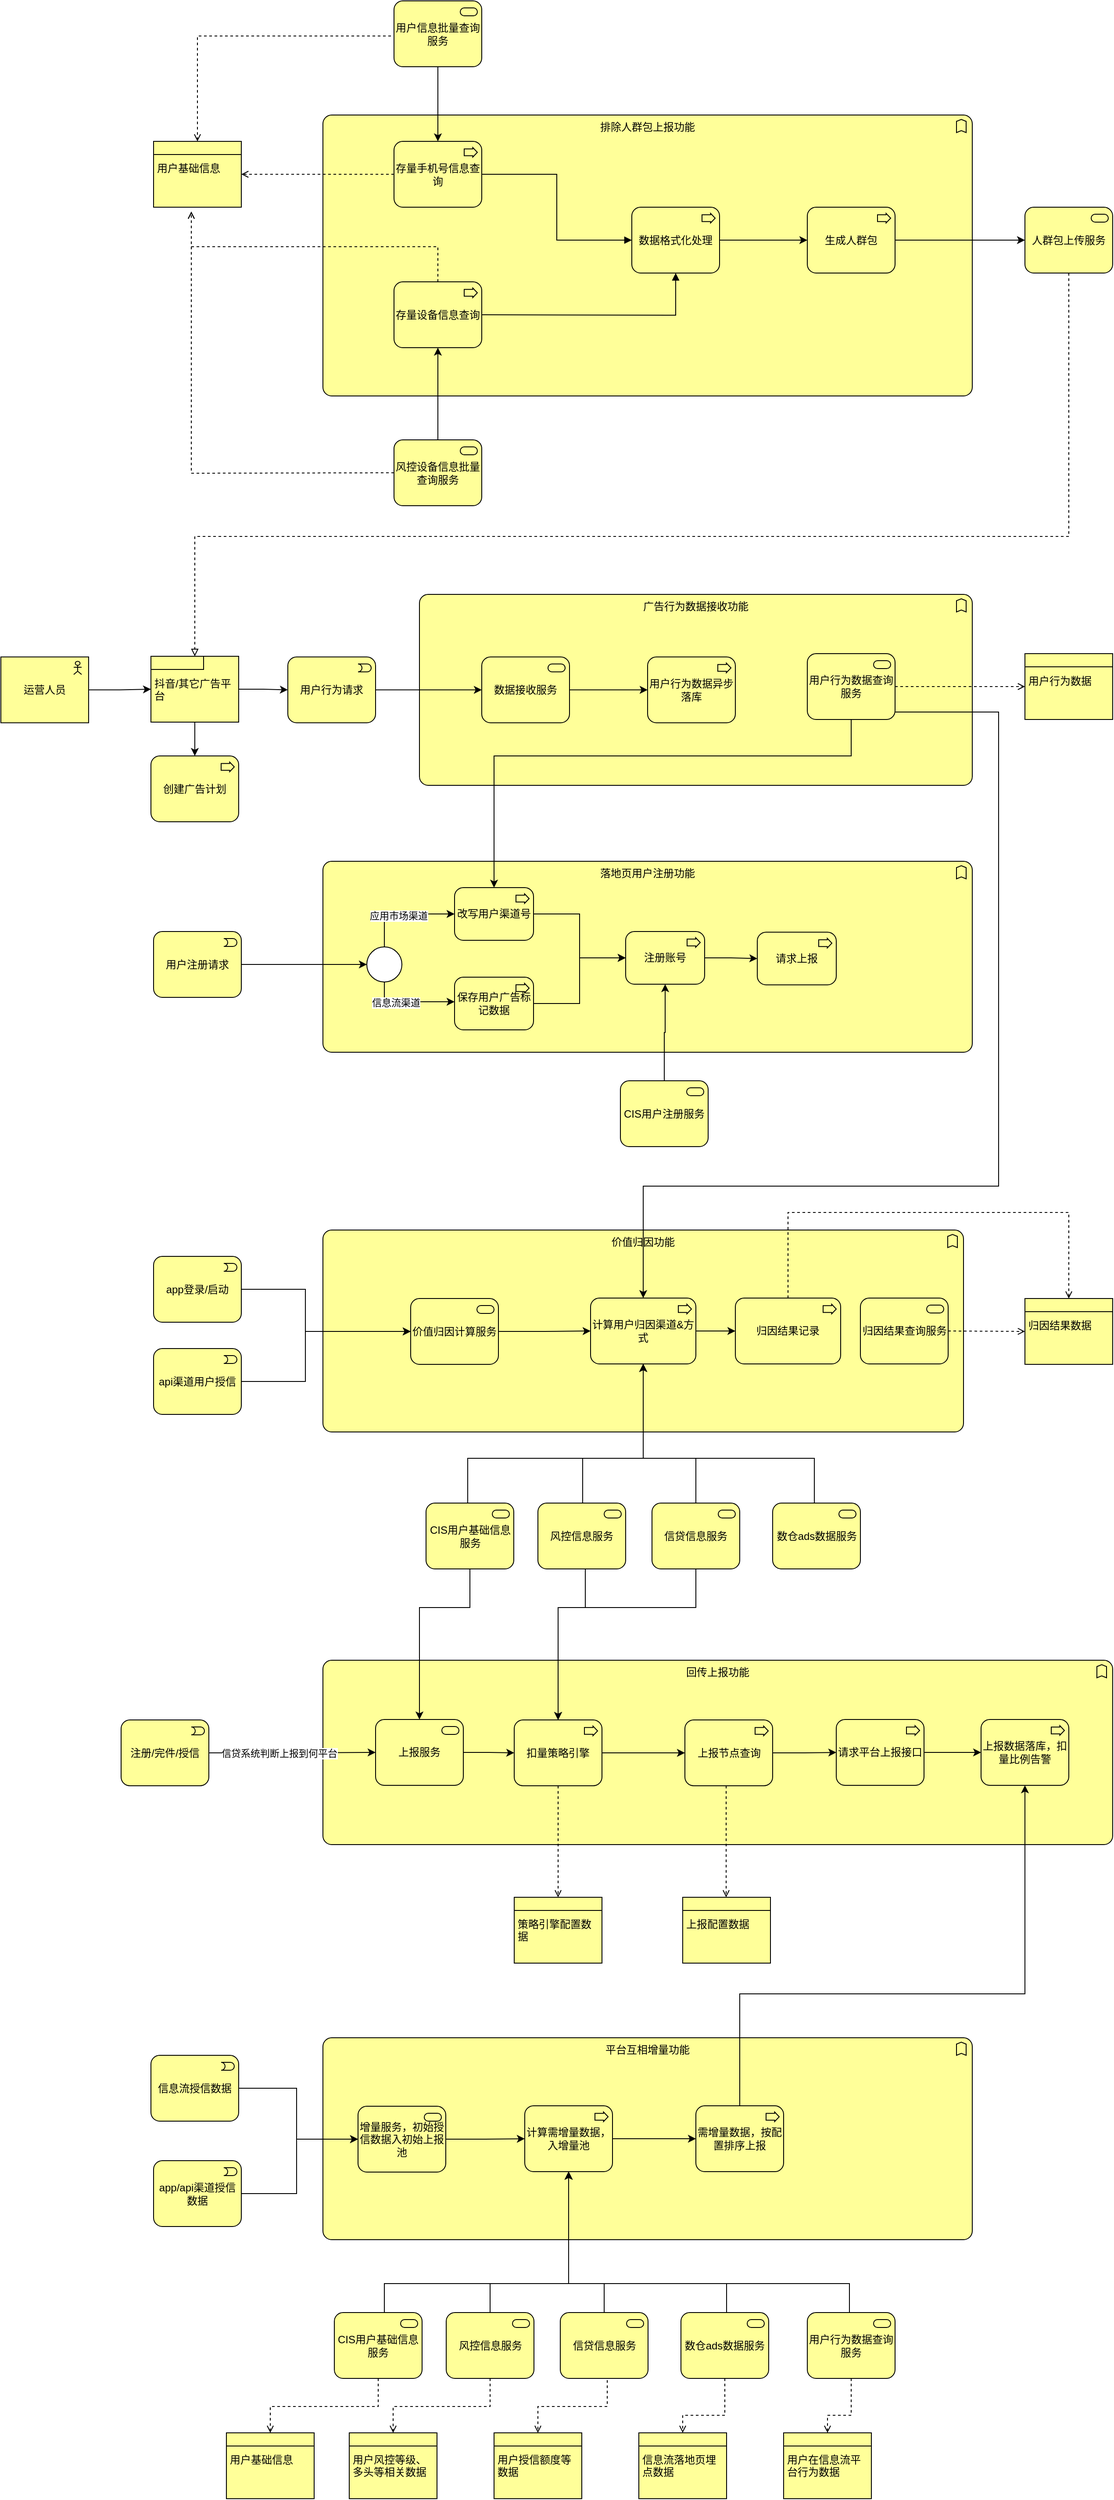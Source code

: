 <mxfile version="21.6.9" type="github">
  <diagram id="6I0OCvxSQrVGMHxT2VVA" name="Page-1">
    <mxGraphModel dx="2604" dy="1063" grid="1" gridSize="10" guides="1" tooltips="1" connect="1" arrows="1" fold="1" page="1" pageScale="1" pageWidth="850" pageHeight="1100" math="0" shadow="0">
      <root>
        <mxCell id="0" />
        <mxCell id="1" parent="0" />
        <mxCell id="jxjvqKXvlDniJQd5FRnU-24" value="回传上报功能" style="html=1;outlineConnect=0;whiteSpace=wrap;fillColor=#ffff99;shape=mxgraph.archimate.business;busType=function;verticalAlign=top;" vertex="1" parent="1">
          <mxGeometry x="130" y="1970" width="900" height="210" as="geometry" />
        </mxCell>
        <mxCell id="jxjvqKXvlDniJQd5FRnU-1" value="价值归因功能" style="html=1;outlineConnect=0;whiteSpace=wrap;fillColor=#ffff99;shape=mxgraph.archimate.business;busType=function;verticalAlign=top;" vertex="1" parent="1">
          <mxGeometry x="130" y="1480" width="730" height="230" as="geometry" />
        </mxCell>
        <mxCell id="BALfqEKntHM_j133m_wY-3" value="&lt;div style=&quot;&quot;&gt;&lt;span style=&quot;background-color: initial;&quot;&gt;排除人群包上报功能&lt;/span&gt;&lt;/div&gt;" style="html=1;outlineConnect=0;whiteSpace=wrap;fillColor=#ffff99;shape=mxgraph.archimate.business;busType=function;align=center;verticalAlign=top;" parent="1" vertex="1">
          <mxGeometry x="130" y="210" width="740" height="320" as="geometry" />
        </mxCell>
        <mxCell id="BALfqEKntHM_j133m_wY-4" value="存量手机号信息查询" style="html=1;outlineConnect=0;whiteSpace=wrap;fillColor=#ffff99;shape=mxgraph.archimate.business;busType=process" parent="1" vertex="1">
          <mxGeometry x="211" y="240" width="100" height="75" as="geometry" />
        </mxCell>
        <mxCell id="BALfqEKntHM_j133m_wY-11" style="edgeStyle=orthogonalEdgeStyle;rounded=0;orthogonalLoop=1;jettySize=auto;html=1;" parent="1" source="BALfqEKntHM_j133m_wY-5" target="BALfqEKntHM_j133m_wY-4" edge="1">
          <mxGeometry relative="1" as="geometry" />
        </mxCell>
        <mxCell id="BALfqEKntHM_j133m_wY-5" value="用户信息批量查询服务" style="html=1;outlineConnect=0;whiteSpace=wrap;fillColor=#ffff99;shape=mxgraph.archimate.business;busType=service" parent="1" vertex="1">
          <mxGeometry x="211" y="80" width="100" height="75" as="geometry" />
        </mxCell>
        <mxCell id="BALfqEKntHM_j133m_wY-6" value="&lt;table cellpadding=&quot;0&quot; cellspacing=&quot;0&quot; style=&quot;font-size:1em;width:100%;height:100%;&quot;&gt;&lt;tbody&gt;&lt;tr style=&quot;height:20px;&quot;&gt;&lt;td align=&quot;center&quot;&gt;&lt;/td&gt;&lt;/tr&gt;&lt;tr&gt;&lt;td align=&quot;left&quot; valign=&quot;top&quot; style=&quot;padding:4px;&quot;&gt;用户基础信息&lt;/td&gt;&lt;/tr&gt;&lt;/tbody&gt;&lt;/table&gt;" style="html=1;outlineConnect=0;whiteSpace=wrap;fillColor=#ffff99;shape=mxgraph.archimate.businessObject;overflow=fill" parent="1" vertex="1">
          <mxGeometry x="-63" y="240" width="100" height="75" as="geometry" />
        </mxCell>
        <mxCell id="BALfqEKntHM_j133m_wY-16" value="" style="edgeStyle=elbowEdgeStyle;html=1;endArrow=open;elbow=vertical;endFill=1;dashed=1;rounded=0;exitX=0;exitY=0.5;exitDx=0;exitDy=0;exitPerimeter=0;" parent="1" source="BALfqEKntHM_j133m_wY-5" target="BALfqEKntHM_j133m_wY-6" edge="1">
          <mxGeometry width="100" height="75" relative="1" as="geometry">
            <mxPoint x="260" y="160" as="sourcePoint" />
            <mxPoint x="680" y="470" as="targetPoint" />
            <Array as="points">
              <mxPoint x="120" y="120" />
            </Array>
          </mxGeometry>
        </mxCell>
        <mxCell id="BALfqEKntHM_j133m_wY-17" value="" style="edgeStyle=elbowEdgeStyle;html=1;endArrow=open;elbow=vertical;endFill=1;dashed=1;rounded=0;exitX=0;exitY=0.5;exitDx=0;exitDy=0;exitPerimeter=0;entryX=1;entryY=0.5;entryDx=0;entryDy=0;entryPerimeter=0;" parent="1" source="BALfqEKntHM_j133m_wY-4" target="BALfqEKntHM_j133m_wY-6" edge="1">
          <mxGeometry width="100" height="75" relative="1" as="geometry">
            <mxPoint x="50" y="430" as="sourcePoint" />
            <mxPoint x="-150" y="552" as="targetPoint" />
          </mxGeometry>
        </mxCell>
        <mxCell id="BALfqEKntHM_j133m_wY-18" value="存量设备信息查询" style="html=1;outlineConnect=0;whiteSpace=wrap;fillColor=#ffff99;shape=mxgraph.archimate.business;busType=process" parent="1" vertex="1">
          <mxGeometry x="211" y="400" width="100" height="75" as="geometry" />
        </mxCell>
        <mxCell id="BALfqEKntHM_j133m_wY-21" value="" style="edgeStyle=elbowEdgeStyle;html=1;endArrow=open;elbow=vertical;endFill=1;dashed=1;rounded=0;exitX=0.5;exitY=0;exitDx=0;exitDy=0;exitPerimeter=0;" parent="1" source="BALfqEKntHM_j133m_wY-18" edge="1">
          <mxGeometry width="100" height="75" relative="1" as="geometry">
            <mxPoint x="150" y="410" as="sourcePoint" />
            <mxPoint x="-20" y="320" as="targetPoint" />
          </mxGeometry>
        </mxCell>
        <mxCell id="BALfqEKntHM_j133m_wY-23" style="edgeStyle=orthogonalEdgeStyle;rounded=0;orthogonalLoop=1;jettySize=auto;html=1;entryX=0.5;entryY=1;entryDx=0;entryDy=0;entryPerimeter=0;" parent="1" source="BALfqEKntHM_j133m_wY-22" target="BALfqEKntHM_j133m_wY-18" edge="1">
          <mxGeometry relative="1" as="geometry" />
        </mxCell>
        <mxCell id="BALfqEKntHM_j133m_wY-22" value="风控设备信息批量查询服务" style="html=1;outlineConnect=0;whiteSpace=wrap;fillColor=#ffff99;shape=mxgraph.archimate.business;busType=service" parent="1" vertex="1">
          <mxGeometry x="211" y="580" width="100" height="75" as="geometry" />
        </mxCell>
        <mxCell id="BALfqEKntHM_j133m_wY-30" style="edgeStyle=orthogonalEdgeStyle;rounded=0;orthogonalLoop=1;jettySize=auto;html=1;entryX=0;entryY=0.5;entryDx=0;entryDy=0;entryPerimeter=0;" parent="1" source="BALfqEKntHM_j133m_wY-24" target="BALfqEKntHM_j133m_wY-29" edge="1">
          <mxGeometry relative="1" as="geometry" />
        </mxCell>
        <mxCell id="BALfqEKntHM_j133m_wY-24" value="数据格式化处理" style="html=1;outlineConnect=0;whiteSpace=wrap;fillColor=#ffff99;shape=mxgraph.archimate.business;busType=process" parent="1" vertex="1">
          <mxGeometry x="482" y="315" width="100" height="75" as="geometry" />
        </mxCell>
        <mxCell id="BALfqEKntHM_j133m_wY-26" value="" style="endArrow=block;html=1;endFill=1;startArrow=none;startFill=0;edgeStyle=elbowEdgeStyle;elbow=vertical;dashed=0;rounded=0;entryX=0;entryY=0.5;entryDx=0;entryDy=0;entryPerimeter=0;" parent="1" source="BALfqEKntHM_j133m_wY-4" target="BALfqEKntHM_j133m_wY-24" edge="1">
          <mxGeometry width="100" height="75" relative="1" as="geometry">
            <mxPoint x="20" y="605" as="sourcePoint" />
            <mxPoint x="120" y="530" as="targetPoint" />
          </mxGeometry>
        </mxCell>
        <mxCell id="BALfqEKntHM_j133m_wY-28" value="" style="edgeStyle=elbowEdgeStyle;html=1;endArrow=block;dashed=0;elbow=vertical;endFill=1;rounded=0;exitX=1;exitY=0.5;exitDx=0;exitDy=0;exitPerimeter=0;" parent="1" source="BALfqEKntHM_j133m_wY-18" target="BALfqEKntHM_j133m_wY-24" edge="1">
          <mxGeometry width="160" relative="1" as="geometry">
            <mxPoint x="370" y="630" as="sourcePoint" />
            <mxPoint x="530" y="630" as="targetPoint" />
            <Array as="points">
              <mxPoint x="380" y="438" />
            </Array>
          </mxGeometry>
        </mxCell>
        <mxCell id="BALfqEKntHM_j133m_wY-34" style="edgeStyle=orthogonalEdgeStyle;rounded=0;orthogonalLoop=1;jettySize=auto;html=1;entryX=0;entryY=0.5;entryDx=0;entryDy=0;entryPerimeter=0;" parent="1" source="BALfqEKntHM_j133m_wY-29" target="BALfqEKntHM_j133m_wY-32" edge="1">
          <mxGeometry relative="1" as="geometry" />
        </mxCell>
        <mxCell id="BALfqEKntHM_j133m_wY-29" value="生成人群包" style="html=1;outlineConnect=0;whiteSpace=wrap;fillColor=#ffff99;shape=mxgraph.archimate.business;busType=process" parent="1" vertex="1">
          <mxGeometry x="682" y="315" width="100" height="75" as="geometry" />
        </mxCell>
        <mxCell id="BALfqEKntHM_j133m_wY-31" value="" style="edgeStyle=elbowEdgeStyle;html=1;endArrow=open;elbow=vertical;endFill=1;dashed=1;rounded=0;exitX=0;exitY=0.5;exitDx=0;exitDy=0;exitPerimeter=0;" parent="1" source="BALfqEKntHM_j133m_wY-22" edge="1">
          <mxGeometry width="100" height="75" relative="1" as="geometry">
            <mxPoint x="110" y="570" as="sourcePoint" />
            <mxPoint x="-20" y="320" as="targetPoint" />
            <Array as="points">
              <mxPoint x="70" y="618" />
            </Array>
          </mxGeometry>
        </mxCell>
        <mxCell id="BALfqEKntHM_j133m_wY-32" value="人群包上传服务" style="html=1;outlineConnect=0;whiteSpace=wrap;fillColor=#ffff99;shape=mxgraph.archimate.business;busType=service" parent="1" vertex="1">
          <mxGeometry x="930" y="315" width="100" height="75" as="geometry" />
        </mxCell>
        <mxCell id="BALfqEKntHM_j133m_wY-50" style="edgeStyle=orthogonalEdgeStyle;rounded=0;orthogonalLoop=1;jettySize=auto;html=1;" parent="1" source="BALfqEKntHM_j133m_wY-35" target="BALfqEKntHM_j133m_wY-47" edge="1">
          <mxGeometry relative="1" as="geometry">
            <mxPoint x="-90" y="870" as="targetPoint" />
          </mxGeometry>
        </mxCell>
        <mxCell id="BALfqEKntHM_j133m_wY-35" value="运营人员" style="html=1;outlineConnect=0;whiteSpace=wrap;fillColor=#ffff99;shape=mxgraph.archimate.application;appType=actor" parent="1" vertex="1">
          <mxGeometry x="-237" y="827.25" width="100" height="75" as="geometry" />
        </mxCell>
        <mxCell id="BALfqEKntHM_j133m_wY-36" value="创建广告计划" style="html=1;outlineConnect=0;whiteSpace=wrap;fillColor=#ffff99;shape=mxgraph.archimate.business;busType=process" parent="1" vertex="1">
          <mxGeometry x="-66" y="940" width="100" height="75" as="geometry" />
        </mxCell>
        <mxCell id="BALfqEKntHM_j133m_wY-38" value="广告行为数据接收功能" style="html=1;outlineConnect=0;whiteSpace=wrap;fillColor=#ffff99;shape=mxgraph.archimate.business;busType=function;verticalAlign=top;" parent="1" vertex="1">
          <mxGeometry x="240" y="756" width="630" height="217.5" as="geometry" />
        </mxCell>
        <mxCell id="BALfqEKntHM_j133m_wY-41" style="edgeStyle=orthogonalEdgeStyle;rounded=0;orthogonalLoop=1;jettySize=auto;html=1;entryX=0;entryY=0.5;entryDx=0;entryDy=0;entryPerimeter=0;" parent="1" source="BALfqEKntHM_j133m_wY-39" target="BALfqEKntHM_j133m_wY-40" edge="1">
          <mxGeometry relative="1" as="geometry" />
        </mxCell>
        <mxCell id="BALfqEKntHM_j133m_wY-39" value="用户行为请求" style="html=1;outlineConnect=0;whiteSpace=wrap;fillColor=#ffff99;shape=mxgraph.archimate.business;busType=event" parent="1" vertex="1">
          <mxGeometry x="90" y="827.25" width="100" height="75" as="geometry" />
        </mxCell>
        <mxCell id="BALfqEKntHM_j133m_wY-43" style="edgeStyle=orthogonalEdgeStyle;rounded=0;orthogonalLoop=1;jettySize=auto;html=1;entryX=0;entryY=0.5;entryDx=0;entryDy=0;entryPerimeter=0;" parent="1" source="BALfqEKntHM_j133m_wY-40" target="BALfqEKntHM_j133m_wY-42" edge="1">
          <mxGeometry relative="1" as="geometry" />
        </mxCell>
        <mxCell id="BALfqEKntHM_j133m_wY-40" value="数据接收服务" style="html=1;outlineConnect=0;whiteSpace=wrap;fillColor=#ffff99;shape=mxgraph.archimate.business;busType=service" parent="1" vertex="1">
          <mxGeometry x="311" y="827.25" width="100" height="75" as="geometry" />
        </mxCell>
        <mxCell id="BALfqEKntHM_j133m_wY-42" value="用户行为数据异步落库" style="html=1;outlineConnect=0;whiteSpace=wrap;fillColor=#ffff99;shape=mxgraph.archimate.business;busType=process" parent="1" vertex="1">
          <mxGeometry x="500" y="827.25" width="100" height="75" as="geometry" />
        </mxCell>
        <mxCell id="BALfqEKntHM_j133m_wY-44" value="用户行为数据查询服务" style="html=1;outlineConnect=0;whiteSpace=wrap;fillColor=#ffff99;shape=mxgraph.archimate.business;busType=service" parent="1" vertex="1">
          <mxGeometry x="682" y="823.5" width="100" height="75" as="geometry" />
        </mxCell>
        <mxCell id="BALfqEKntHM_j133m_wY-46" value="&lt;table cellpadding=&quot;0&quot; cellspacing=&quot;0&quot; style=&quot;font-size:1em;width:100%;height:100%;&quot;&gt;&lt;tbody&gt;&lt;tr style=&quot;height:20px;&quot;&gt;&lt;td align=&quot;center&quot;&gt;&lt;/td&gt;&lt;/tr&gt;&lt;tr&gt;&lt;td align=&quot;left&quot; valign=&quot;top&quot; style=&quot;padding:4px;&quot;&gt;用户行为数据&lt;/td&gt;&lt;/tr&gt;&lt;/tbody&gt;&lt;/table&gt;" style="html=1;outlineConnect=0;whiteSpace=wrap;fillColor=#ffff99;shape=mxgraph.archimate.businessObject;overflow=fill" parent="1" vertex="1">
          <mxGeometry x="930" y="823.5" width="100" height="75" as="geometry" />
        </mxCell>
        <mxCell id="BALfqEKntHM_j133m_wY-53" value="落地页用户注册功能" style="html=1;outlineConnect=0;whiteSpace=wrap;fillColor=#ffff99;shape=mxgraph.archimate.business;busType=function;verticalAlign=top;" parent="1" vertex="1">
          <mxGeometry x="130" y="1060" width="740" height="217.5" as="geometry" />
        </mxCell>
        <mxCell id="BALfqEKntHM_j133m_wY-48" style="edgeStyle=orthogonalEdgeStyle;rounded=0;orthogonalLoop=1;jettySize=auto;html=1;entryX=0;entryY=0.5;entryDx=0;entryDy=0;entryPerimeter=0;" parent="1" source="BALfqEKntHM_j133m_wY-47" target="BALfqEKntHM_j133m_wY-39" edge="1">
          <mxGeometry relative="1" as="geometry" />
        </mxCell>
        <mxCell id="BALfqEKntHM_j133m_wY-64" style="edgeStyle=orthogonalEdgeStyle;rounded=0;orthogonalLoop=1;jettySize=auto;html=1;entryX=0.5;entryY=0;entryDx=0;entryDy=0;entryPerimeter=0;" parent="1" source="BALfqEKntHM_j133m_wY-44" target="BALfqEKntHM_j133m_wY-61" edge="1">
          <mxGeometry relative="1" as="geometry">
            <Array as="points">
              <mxPoint x="732" y="940" />
              <mxPoint x="325" y="940" />
            </Array>
          </mxGeometry>
        </mxCell>
        <mxCell id="BALfqEKntHM_j133m_wY-51" style="edgeStyle=orthogonalEdgeStyle;rounded=0;orthogonalLoop=1;jettySize=auto;html=1;entryX=0.5;entryY=0;entryDx=0;entryDy=0;entryPerimeter=0;" parent="1" source="BALfqEKntHM_j133m_wY-47" target="BALfqEKntHM_j133m_wY-36" edge="1">
          <mxGeometry relative="1" as="geometry" />
        </mxCell>
        <mxCell id="BALfqEKntHM_j133m_wY-47" value="&lt;table cellpadding=&quot;0&quot; cellspacing=&quot;0&quot; style=&quot;font-size:1em;width:100%;height:100%;&quot;&gt;&lt;tbody&gt;&lt;tr style=&quot;height:20px;&quot;&gt;&lt;td align=&quot;left&quot;&gt;&lt;/td&gt;&lt;/tr&gt;&lt;tr&gt;&lt;td align=&quot;left&quot; valign=&quot;top&quot; style=&quot;padding:4px;&quot;&gt;抖音/其它广告平台&lt;/td&gt;&lt;/tr&gt;&lt;/tbody&gt;&lt;/table&gt;" style="html=1;outlineConnect=0;whiteSpace=wrap;fillColor=#ffff99;shape=mxgraph.archimate.product;overflow=fill" parent="1" vertex="1">
          <mxGeometry x="-66" y="826.5" width="100" height="75" as="geometry" />
        </mxCell>
        <mxCell id="jxjvqKXvlDniJQd5FRnU-23" style="edgeStyle=orthogonalEdgeStyle;rounded=0;orthogonalLoop=1;jettySize=auto;html=1;entryX=0.5;entryY=0;entryDx=0;entryDy=0;entryPerimeter=0;" edge="1" parent="1" source="BALfqEKntHM_j133m_wY-44" target="jxjvqKXvlDniJQd5FRnU-9">
          <mxGeometry relative="1" as="geometry">
            <Array as="points">
              <mxPoint x="900" y="890" />
              <mxPoint x="900" y="1430" />
              <mxPoint x="495" y="1430" />
            </Array>
          </mxGeometry>
        </mxCell>
        <mxCell id="BALfqEKntHM_j133m_wY-49" value="" style="edgeStyle=elbowEdgeStyle;html=1;endArrow=open;elbow=vertical;endFill=1;dashed=1;rounded=0;exitX=1;exitY=0.5;exitDx=0;exitDy=0;exitPerimeter=0;entryX=0;entryY=0.5;entryDx=0;entryDy=0;entryPerimeter=0;" parent="1" source="BALfqEKntHM_j133m_wY-44" target="BALfqEKntHM_j133m_wY-46" edge="1">
          <mxGeometry width="100" height="75" relative="1" as="geometry">
            <mxPoint x="744" y="636" as="sourcePoint" />
            <mxPoint x="910" y="866" as="targetPoint" />
          </mxGeometry>
        </mxCell>
        <mxCell id="BALfqEKntHM_j133m_wY-57" style="edgeStyle=orthogonalEdgeStyle;rounded=0;orthogonalLoop=1;jettySize=auto;html=1;entryX=0;entryY=0.5;entryDx=0;entryDy=0;" parent="1" source="BALfqEKntHM_j133m_wY-52" edge="1">
          <mxGeometry relative="1" as="geometry">
            <mxPoint x="180.0" y="1177.5" as="targetPoint" />
          </mxGeometry>
        </mxCell>
        <mxCell id="BALfqEKntHM_j133m_wY-52" value="用户注册请求" style="html=1;outlineConnect=0;whiteSpace=wrap;fillColor=#ffff99;shape=mxgraph.archimate.business;busType=event" parent="1" vertex="1">
          <mxGeometry x="-63" y="1140" width="100" height="75" as="geometry" />
        </mxCell>
        <mxCell id="BALfqEKntHM_j133m_wY-62" style="edgeStyle=orthogonalEdgeStyle;rounded=0;orthogonalLoop=1;jettySize=auto;html=1;entryX=0;entryY=0.5;entryDx=0;entryDy=0;entryPerimeter=0;" parent="1" source="BALfqEKntHM_j133m_wY-59" target="BALfqEKntHM_j133m_wY-61" edge="1">
          <mxGeometry relative="1" as="geometry">
            <Array as="points">
              <mxPoint x="200" y="1120" />
            </Array>
          </mxGeometry>
        </mxCell>
        <mxCell id="BALfqEKntHM_j133m_wY-63" value="应用市场渠道" style="edgeLabel;html=1;align=center;verticalAlign=middle;resizable=0;points=[];" parent="BALfqEKntHM_j133m_wY-62" vertex="1" connectable="0">
          <mxGeometry x="-0.092" y="-2" relative="1" as="geometry">
            <mxPoint as="offset" />
          </mxGeometry>
        </mxCell>
        <mxCell id="BALfqEKntHM_j133m_wY-68" style="edgeStyle=orthogonalEdgeStyle;rounded=0;orthogonalLoop=1;jettySize=auto;html=1;" parent="1" source="BALfqEKntHM_j133m_wY-59" target="BALfqEKntHM_j133m_wY-65" edge="1">
          <mxGeometry relative="1" as="geometry">
            <Array as="points">
              <mxPoint x="200" y="1220" />
            </Array>
          </mxGeometry>
        </mxCell>
        <mxCell id="BALfqEKntHM_j133m_wY-69" value="信息流渠道" style="edgeLabel;html=1;align=center;verticalAlign=middle;resizable=0;points=[];" parent="BALfqEKntHM_j133m_wY-68" vertex="1" connectable="0">
          <mxGeometry x="-0.317" y="-1" relative="1" as="geometry">
            <mxPoint as="offset" />
          </mxGeometry>
        </mxCell>
        <mxCell id="BALfqEKntHM_j133m_wY-59" value="" style="ellipse;html=1;verticalLabelPosition=bottom;labelBackgroundColor=#ffffff;verticalAlign=top;fillColor=#ffffff" parent="1" vertex="1">
          <mxGeometry x="180" y="1157.5" width="40" height="40" as="geometry" />
        </mxCell>
        <mxCell id="BALfqEKntHM_j133m_wY-71" style="edgeStyle=orthogonalEdgeStyle;rounded=0;orthogonalLoop=1;jettySize=auto;html=1;" parent="1" source="BALfqEKntHM_j133m_wY-61" target="BALfqEKntHM_j133m_wY-70" edge="1">
          <mxGeometry relative="1" as="geometry" />
        </mxCell>
        <mxCell id="BALfqEKntHM_j133m_wY-61" value="改写用户渠道号" style="html=1;outlineConnect=0;whiteSpace=wrap;fillColor=#ffff99;shape=mxgraph.archimate.business;busType=process" parent="1" vertex="1">
          <mxGeometry x="280" y="1090" width="90" height="60" as="geometry" />
        </mxCell>
        <mxCell id="BALfqEKntHM_j133m_wY-72" style="edgeStyle=orthogonalEdgeStyle;rounded=0;orthogonalLoop=1;jettySize=auto;html=1;entryX=0;entryY=0.5;entryDx=0;entryDy=0;entryPerimeter=0;" parent="1" source="BALfqEKntHM_j133m_wY-65" target="BALfqEKntHM_j133m_wY-70" edge="1">
          <mxGeometry relative="1" as="geometry" />
        </mxCell>
        <mxCell id="BALfqEKntHM_j133m_wY-65" value="保存用户广告标记数据" style="html=1;outlineConnect=0;whiteSpace=wrap;fillColor=#ffff99;shape=mxgraph.archimate.business;busType=process" parent="1" vertex="1">
          <mxGeometry x="280" y="1192" width="90" height="60" as="geometry" />
        </mxCell>
        <mxCell id="BALfqEKntHM_j133m_wY-73" style="edgeStyle=orthogonalEdgeStyle;rounded=0;orthogonalLoop=1;jettySize=auto;html=1;entryX=0.5;entryY=1;entryDx=0;entryDy=0;entryPerimeter=0;" parent="1" source="BALfqEKntHM_j133m_wY-66" target="BALfqEKntHM_j133m_wY-70" edge="1">
          <mxGeometry relative="1" as="geometry" />
        </mxCell>
        <mxCell id="BALfqEKntHM_j133m_wY-66" value="CIS用户注册服务" style="html=1;outlineConnect=0;whiteSpace=wrap;fillColor=#ffff99;shape=mxgraph.archimate.business;busType=service" parent="1" vertex="1">
          <mxGeometry x="469" y="1310" width="100" height="75" as="geometry" />
        </mxCell>
        <mxCell id="BALfqEKntHM_j133m_wY-75" style="edgeStyle=orthogonalEdgeStyle;rounded=0;orthogonalLoop=1;jettySize=auto;html=1;" parent="1" source="BALfqEKntHM_j133m_wY-70" target="BALfqEKntHM_j133m_wY-74" edge="1">
          <mxGeometry relative="1" as="geometry" />
        </mxCell>
        <mxCell id="BALfqEKntHM_j133m_wY-70" value="注册账号" style="html=1;outlineConnect=0;whiteSpace=wrap;fillColor=#ffff99;shape=mxgraph.archimate.business;busType=process" parent="1" vertex="1">
          <mxGeometry x="475" y="1140" width="90" height="60" as="geometry" />
        </mxCell>
        <mxCell id="BALfqEKntHM_j133m_wY-74" value="请求上报" style="html=1;outlineConnect=0;whiteSpace=wrap;fillColor=#ffff99;shape=mxgraph.archimate.business;busType=process" parent="1" vertex="1">
          <mxGeometry x="625" y="1140.75" width="90" height="60" as="geometry" />
        </mxCell>
        <mxCell id="SX-oDxo847T198Aql7Ha-1" value="" style="edgeStyle=elbowEdgeStyle;html=1;endArrow=block;elbow=vertical;endFill=0;dashed=1;rounded=0;exitX=0.5;exitY=1;exitDx=0;exitDy=0;exitPerimeter=0;" parent="1" source="BALfqEKntHM_j133m_wY-32" target="BALfqEKntHM_j133m_wY-47" edge="1">
          <mxGeometry width="100" height="75" relative="1" as="geometry">
            <mxPoint x="440" y="695" as="sourcePoint" />
            <mxPoint x="540" y="620" as="targetPoint" />
            <Array as="points">
              <mxPoint x="480" y="690" />
            </Array>
          </mxGeometry>
        </mxCell>
        <mxCell id="jxjvqKXvlDniJQd5FRnU-2" style="edgeStyle=orthogonalEdgeStyle;rounded=0;orthogonalLoop=1;jettySize=auto;html=1;entryX=0;entryY=0.5;entryDx=0;entryDy=0;entryPerimeter=0;" edge="1" parent="1" source="jxjvqKXvlDniJQd5FRnU-3" target="jxjvqKXvlDniJQd5FRnU-7">
          <mxGeometry relative="1" as="geometry">
            <Array as="points">
              <mxPoint x="110" y="1548" />
              <mxPoint x="110" y="1596" />
            </Array>
          </mxGeometry>
        </mxCell>
        <mxCell id="jxjvqKXvlDniJQd5FRnU-3" value="app登录/启动" style="html=1;outlineConnect=0;whiteSpace=wrap;fillColor=#ffff99;shape=mxgraph.archimate.business;busType=event" vertex="1" parent="1">
          <mxGeometry x="-63" y="1510" width="100" height="75" as="geometry" />
        </mxCell>
        <mxCell id="jxjvqKXvlDniJQd5FRnU-4" style="edgeStyle=orthogonalEdgeStyle;rounded=0;orthogonalLoop=1;jettySize=auto;html=1;entryX=0;entryY=0.5;entryDx=0;entryDy=0;entryPerimeter=0;" edge="1" parent="1" source="jxjvqKXvlDniJQd5FRnU-5" target="jxjvqKXvlDniJQd5FRnU-7">
          <mxGeometry relative="1" as="geometry">
            <Array as="points">
              <mxPoint x="110" y="1653" />
              <mxPoint x="110" y="1596" />
            </Array>
          </mxGeometry>
        </mxCell>
        <mxCell id="jxjvqKXvlDniJQd5FRnU-5" value="api渠道用户授信" style="html=1;outlineConnect=0;whiteSpace=wrap;fillColor=#ffff99;shape=mxgraph.archimate.business;busType=event" vertex="1" parent="1">
          <mxGeometry x="-63" y="1615" width="100" height="75" as="geometry" />
        </mxCell>
        <mxCell id="jxjvqKXvlDniJQd5FRnU-6" style="edgeStyle=orthogonalEdgeStyle;rounded=0;orthogonalLoop=1;jettySize=auto;html=1;" edge="1" parent="1" source="jxjvqKXvlDniJQd5FRnU-7" target="jxjvqKXvlDniJQd5FRnU-9">
          <mxGeometry relative="1" as="geometry" />
        </mxCell>
        <mxCell id="jxjvqKXvlDniJQd5FRnU-7" value="价值归因计算服务" style="html=1;outlineConnect=0;whiteSpace=wrap;fillColor=#ffff99;shape=mxgraph.archimate.business;busType=service" vertex="1" parent="1">
          <mxGeometry x="230" y="1558" width="100" height="75" as="geometry" />
        </mxCell>
        <mxCell id="jxjvqKXvlDniJQd5FRnU-8" value="" style="edgeStyle=orthogonalEdgeStyle;rounded=0;orthogonalLoop=1;jettySize=auto;html=1;" edge="1" parent="1" source="jxjvqKXvlDniJQd5FRnU-9" target="jxjvqKXvlDniJQd5FRnU-19">
          <mxGeometry relative="1" as="geometry" />
        </mxCell>
        <mxCell id="jxjvqKXvlDniJQd5FRnU-9" value="计算用户归因渠道&amp;amp;方式" style="html=1;outlineConnect=0;whiteSpace=wrap;fillColor=#ffff99;shape=mxgraph.archimate.business;busType=process" vertex="1" parent="1">
          <mxGeometry x="435" y="1557.5" width="120" height="75" as="geometry" />
        </mxCell>
        <mxCell id="jxjvqKXvlDniJQd5FRnU-10" style="edgeStyle=orthogonalEdgeStyle;rounded=0;orthogonalLoop=1;jettySize=auto;html=1;" edge="1" parent="1" source="jxjvqKXvlDniJQd5FRnU-11" target="jxjvqKXvlDniJQd5FRnU-9">
          <mxGeometry relative="1" as="geometry">
            <Array as="points">
              <mxPoint x="295" y="1740" />
              <mxPoint x="495" y="1740" />
            </Array>
          </mxGeometry>
        </mxCell>
        <mxCell id="jxjvqKXvlDniJQd5FRnU-27" style="edgeStyle=orthogonalEdgeStyle;rounded=0;orthogonalLoop=1;jettySize=auto;html=1;" edge="1" parent="1" source="jxjvqKXvlDniJQd5FRnU-11" target="jxjvqKXvlDniJQd5FRnU-26">
          <mxGeometry relative="1" as="geometry">
            <Array as="points">
              <mxPoint x="298" y="1910" />
              <mxPoint x="240" y="1910" />
            </Array>
          </mxGeometry>
        </mxCell>
        <mxCell id="jxjvqKXvlDniJQd5FRnU-11" value="CIS用户基础信息服务" style="html=1;outlineConnect=0;whiteSpace=wrap;fillColor=#ffff99;shape=mxgraph.archimate.business;busType=service" vertex="1" parent="1">
          <mxGeometry x="247.5" y="1791" width="100" height="75" as="geometry" />
        </mxCell>
        <mxCell id="jxjvqKXvlDniJQd5FRnU-12" style="edgeStyle=orthogonalEdgeStyle;rounded=0;orthogonalLoop=1;jettySize=auto;html=1;entryX=0.5;entryY=1;entryDx=0;entryDy=0;entryPerimeter=0;" edge="1" parent="1" source="jxjvqKXvlDniJQd5FRnU-13" target="jxjvqKXvlDniJQd5FRnU-9">
          <mxGeometry relative="1" as="geometry">
            <Array as="points">
              <mxPoint x="426" y="1740" />
              <mxPoint x="495" y="1740" />
            </Array>
          </mxGeometry>
        </mxCell>
        <mxCell id="jxjvqKXvlDniJQd5FRnU-30" style="edgeStyle=orthogonalEdgeStyle;rounded=0;orthogonalLoop=1;jettySize=auto;html=1;entryX=0.5;entryY=0;entryDx=0;entryDy=0;entryPerimeter=0;" edge="1" parent="1" source="jxjvqKXvlDniJQd5FRnU-13" target="jxjvqKXvlDniJQd5FRnU-33">
          <mxGeometry relative="1" as="geometry">
            <mxPoint x="440" y="1940" as="targetPoint" />
            <Array as="points">
              <mxPoint x="429" y="1910" />
              <mxPoint x="398" y="1910" />
            </Array>
          </mxGeometry>
        </mxCell>
        <mxCell id="jxjvqKXvlDniJQd5FRnU-13" value="风控信息服务" style="html=1;outlineConnect=0;whiteSpace=wrap;fillColor=#ffff99;shape=mxgraph.archimate.business;busType=service" vertex="1" parent="1">
          <mxGeometry x="375" y="1791" width="100" height="75" as="geometry" />
        </mxCell>
        <mxCell id="jxjvqKXvlDniJQd5FRnU-14" style="edgeStyle=orthogonalEdgeStyle;rounded=0;orthogonalLoop=1;jettySize=auto;html=1;" edge="1" parent="1" source="jxjvqKXvlDniJQd5FRnU-15" target="jxjvqKXvlDniJQd5FRnU-9">
          <mxGeometry relative="1" as="geometry">
            <Array as="points">
              <mxPoint x="555" y="1740" />
              <mxPoint x="495" y="1740" />
            </Array>
          </mxGeometry>
        </mxCell>
        <mxCell id="jxjvqKXvlDniJQd5FRnU-37" style="edgeStyle=orthogonalEdgeStyle;rounded=0;orthogonalLoop=1;jettySize=auto;html=1;entryX=0.5;entryY=0;entryDx=0;entryDy=0;entryPerimeter=0;" edge="1" parent="1" source="jxjvqKXvlDniJQd5FRnU-15" target="jxjvqKXvlDniJQd5FRnU-33">
          <mxGeometry relative="1" as="geometry">
            <Array as="points">
              <mxPoint x="555" y="1910" />
              <mxPoint x="398" y="1910" />
            </Array>
          </mxGeometry>
        </mxCell>
        <mxCell id="jxjvqKXvlDniJQd5FRnU-15" value="信贷信息服务" style="html=1;outlineConnect=0;whiteSpace=wrap;fillColor=#ffff99;shape=mxgraph.archimate.business;busType=service" vertex="1" parent="1">
          <mxGeometry x="505" y="1791" width="100" height="75" as="geometry" />
        </mxCell>
        <mxCell id="jxjvqKXvlDniJQd5FRnU-16" style="edgeStyle=orthogonalEdgeStyle;rounded=0;orthogonalLoop=1;jettySize=auto;html=1;entryX=0.5;entryY=1;entryDx=0;entryDy=0;entryPerimeter=0;" edge="1" parent="1" source="jxjvqKXvlDniJQd5FRnU-17" target="jxjvqKXvlDniJQd5FRnU-9">
          <mxGeometry relative="1" as="geometry">
            <Array as="points">
              <mxPoint x="690" y="1740" />
              <mxPoint x="495" y="1740" />
            </Array>
          </mxGeometry>
        </mxCell>
        <mxCell id="jxjvqKXvlDniJQd5FRnU-17" value="数仓ads数据服务" style="html=1;outlineConnect=0;whiteSpace=wrap;fillColor=#ffff99;shape=mxgraph.archimate.business;busType=service" vertex="1" parent="1">
          <mxGeometry x="642.5" y="1791" width="100" height="75" as="geometry" />
        </mxCell>
        <mxCell id="jxjvqKXvlDniJQd5FRnU-18" value="归因结果查询服务" style="html=1;outlineConnect=0;whiteSpace=wrap;fillColor=#ffff99;shape=mxgraph.archimate.business;busType=service" vertex="1" parent="1">
          <mxGeometry x="742.5" y="1557.5" width="100" height="75" as="geometry" />
        </mxCell>
        <mxCell id="jxjvqKXvlDniJQd5FRnU-19" value="归因结果记录" style="html=1;outlineConnect=0;whiteSpace=wrap;fillColor=#ffff99;shape=mxgraph.archimate.business;busType=process" vertex="1" parent="1">
          <mxGeometry x="600" y="1557.5" width="120" height="75" as="geometry" />
        </mxCell>
        <mxCell id="jxjvqKXvlDniJQd5FRnU-20" value="&lt;table cellpadding=&quot;0&quot; cellspacing=&quot;0&quot; style=&quot;font-size:1em;width:100%;height:100%;&quot;&gt;&lt;tbody&gt;&lt;tr style=&quot;height:20px;&quot;&gt;&lt;td align=&quot;center&quot;&gt;&lt;/td&gt;&lt;/tr&gt;&lt;tr&gt;&lt;td align=&quot;left&quot; valign=&quot;top&quot; style=&quot;padding:4px;&quot;&gt;归因结果数据&lt;/td&gt;&lt;/tr&gt;&lt;/tbody&gt;&lt;/table&gt;" style="html=1;outlineConnect=0;whiteSpace=wrap;fillColor=#ffff99;shape=mxgraph.archimate.businessObject;overflow=fill" vertex="1" parent="1">
          <mxGeometry x="930" y="1558" width="100" height="75" as="geometry" />
        </mxCell>
        <mxCell id="jxjvqKXvlDniJQd5FRnU-21" value="" style="edgeStyle=elbowEdgeStyle;html=1;endArrow=open;elbow=vertical;endFill=1;dashed=1;rounded=0;exitX=1;exitY=0.5;exitDx=0;exitDy=0;exitPerimeter=0;entryX=0;entryY=0.5;entryDx=0;entryDy=0;entryPerimeter=0;" edge="1" parent="1" source="jxjvqKXvlDniJQd5FRnU-18" target="jxjvqKXvlDniJQd5FRnU-20">
          <mxGeometry width="100" height="75" relative="1" as="geometry">
            <mxPoint x="950" y="1535" as="sourcePoint" />
            <mxPoint x="1050" y="1460" as="targetPoint" />
          </mxGeometry>
        </mxCell>
        <mxCell id="jxjvqKXvlDniJQd5FRnU-22" value="" style="edgeStyle=elbowEdgeStyle;html=1;endArrow=open;elbow=vertical;endFill=1;dashed=1;rounded=0;exitX=0.5;exitY=0;exitDx=0;exitDy=0;exitPerimeter=0;entryX=0.5;entryY=0;entryDx=0;entryDy=0;entryPerimeter=0;" edge="1" parent="1" source="jxjvqKXvlDniJQd5FRnU-19" target="jxjvqKXvlDniJQd5FRnU-20">
          <mxGeometry width="100" height="75" relative="1" as="geometry">
            <mxPoint x="870" y="1530" as="sourcePoint" />
            <mxPoint x="957" y="1531" as="targetPoint" />
            <Array as="points">
              <mxPoint x="820" y="1460" />
            </Array>
          </mxGeometry>
        </mxCell>
        <mxCell id="jxjvqKXvlDniJQd5FRnU-32" style="edgeStyle=orthogonalEdgeStyle;rounded=0;orthogonalLoop=1;jettySize=auto;html=1;entryX=0;entryY=0.5;entryDx=0;entryDy=0;entryPerimeter=0;" edge="1" parent="1" source="jxjvqKXvlDniJQd5FRnU-25" target="jxjvqKXvlDniJQd5FRnU-26">
          <mxGeometry relative="1" as="geometry" />
        </mxCell>
        <mxCell id="jxjvqKXvlDniJQd5FRnU-88" value="信贷系统判断上报到何平台" style="edgeLabel;html=1;align=center;verticalAlign=middle;resizable=0;points=[];" vertex="1" connectable="0" parent="jxjvqKXvlDniJQd5FRnU-32">
          <mxGeometry x="-0.582" y="2" relative="1" as="geometry">
            <mxPoint x="40" y="2" as="offset" />
          </mxGeometry>
        </mxCell>
        <mxCell id="jxjvqKXvlDniJQd5FRnU-25" value="注册/完件/授信" style="html=1;outlineConnect=0;whiteSpace=wrap;fillColor=#ffff99;shape=mxgraph.archimate.business;busType=event" vertex="1" parent="1">
          <mxGeometry x="-100" y="2038" width="100" height="75" as="geometry" />
        </mxCell>
        <mxCell id="jxjvqKXvlDniJQd5FRnU-34" value="" style="edgeStyle=orthogonalEdgeStyle;rounded=0;orthogonalLoop=1;jettySize=auto;html=1;" edge="1" parent="1" source="jxjvqKXvlDniJQd5FRnU-26" target="jxjvqKXvlDniJQd5FRnU-33">
          <mxGeometry relative="1" as="geometry" />
        </mxCell>
        <mxCell id="jxjvqKXvlDniJQd5FRnU-26" value="上报服务" style="html=1;outlineConnect=0;whiteSpace=wrap;fillColor=#ffff99;shape=mxgraph.archimate.business;busType=service" vertex="1" parent="1">
          <mxGeometry x="190" y="2037.5" width="100" height="75" as="geometry" />
        </mxCell>
        <mxCell id="jxjvqKXvlDniJQd5FRnU-45" style="edgeStyle=orthogonalEdgeStyle;rounded=0;orthogonalLoop=1;jettySize=auto;html=1;entryX=0;entryY=0.5;entryDx=0;entryDy=0;entryPerimeter=0;" edge="1" parent="1" source="jxjvqKXvlDniJQd5FRnU-33" target="jxjvqKXvlDniJQd5FRnU-41">
          <mxGeometry relative="1" as="geometry" />
        </mxCell>
        <mxCell id="jxjvqKXvlDniJQd5FRnU-33" value="扣量策略引擎" style="html=1;outlineConnect=0;whiteSpace=wrap;fillColor=#ffff99;shape=mxgraph.archimate.business;busType=process" vertex="1" parent="1">
          <mxGeometry x="348" y="2038" width="100" height="75" as="geometry" />
        </mxCell>
        <mxCell id="jxjvqKXvlDniJQd5FRnU-39" value="&lt;table cellpadding=&quot;0&quot; cellspacing=&quot;0&quot; style=&quot;font-size:1em;width:100%;height:100%;&quot;&gt;&lt;tbody&gt;&lt;tr style=&quot;height:20px;&quot;&gt;&lt;td align=&quot;center&quot;&gt;&lt;/td&gt;&lt;/tr&gt;&lt;tr&gt;&lt;td align=&quot;left&quot; valign=&quot;top&quot; style=&quot;padding:4px;&quot;&gt;策略引擎配置数据&lt;/td&gt;&lt;/tr&gt;&lt;/tbody&gt;&lt;/table&gt;" style="html=1;outlineConnect=0;whiteSpace=wrap;fillColor=#ffff99;shape=mxgraph.archimate.businessObject;overflow=fill" vertex="1" parent="1">
          <mxGeometry x="348" y="2240" width="100" height="75" as="geometry" />
        </mxCell>
        <mxCell id="jxjvqKXvlDniJQd5FRnU-40" value="" style="edgeStyle=elbowEdgeStyle;html=1;endArrow=open;elbow=vertical;endFill=1;dashed=1;rounded=0;entryX=0.5;entryY=0;entryDx=0;entryDy=0;entryPerimeter=0;exitX=0.5;exitY=1;exitDx=0;exitDy=0;exitPerimeter=0;" edge="1" parent="1" source="jxjvqKXvlDniJQd5FRnU-33" target="jxjvqKXvlDniJQd5FRnU-39">
          <mxGeometry width="100" height="75" relative="1" as="geometry">
            <mxPoint x="150" y="2355" as="sourcePoint" />
            <mxPoint x="250" y="2280" as="targetPoint" />
          </mxGeometry>
        </mxCell>
        <mxCell id="jxjvqKXvlDniJQd5FRnU-47" style="edgeStyle=orthogonalEdgeStyle;rounded=0;orthogonalLoop=1;jettySize=auto;html=1;entryX=0;entryY=0.5;entryDx=0;entryDy=0;entryPerimeter=0;" edge="1" parent="1" source="jxjvqKXvlDniJQd5FRnU-41" target="jxjvqKXvlDniJQd5FRnU-46">
          <mxGeometry relative="1" as="geometry" />
        </mxCell>
        <mxCell id="jxjvqKXvlDniJQd5FRnU-41" value="上报节点查询" style="html=1;outlineConnect=0;whiteSpace=wrap;fillColor=#ffff99;shape=mxgraph.archimate.business;busType=process" vertex="1" parent="1">
          <mxGeometry x="542.5" y="2038" width="100" height="75" as="geometry" />
        </mxCell>
        <mxCell id="jxjvqKXvlDniJQd5FRnU-43" value="&lt;table cellpadding=&quot;0&quot; cellspacing=&quot;0&quot; style=&quot;font-size:1em;width:100%;height:100%;&quot;&gt;&lt;tbody&gt;&lt;tr style=&quot;height:20px;&quot;&gt;&lt;td align=&quot;center&quot;&gt;&lt;/td&gt;&lt;/tr&gt;&lt;tr&gt;&lt;td align=&quot;left&quot; valign=&quot;top&quot; style=&quot;padding:4px;&quot;&gt;上报配置数据&lt;/td&gt;&lt;/tr&gt;&lt;/tbody&gt;&lt;/table&gt;" style="html=1;outlineConnect=0;whiteSpace=wrap;fillColor=#ffff99;shape=mxgraph.archimate.businessObject;overflow=fill" vertex="1" parent="1">
          <mxGeometry x="540" y="2240" width="100" height="75" as="geometry" />
        </mxCell>
        <mxCell id="jxjvqKXvlDniJQd5FRnU-44" value="" style="edgeStyle=elbowEdgeStyle;html=1;endArrow=open;elbow=vertical;endFill=1;dashed=1;rounded=0;entryX=0.5;entryY=0;entryDx=0;entryDy=0;entryPerimeter=0;exitX=0.5;exitY=1;exitDx=0;exitDy=0;exitPerimeter=0;" edge="1" parent="1">
          <mxGeometry width="100" height="75" relative="1" as="geometry">
            <mxPoint x="589.5" y="2113" as="sourcePoint" />
            <mxPoint x="589.5" y="2240" as="targetPoint" />
            <Array as="points">
              <mxPoint x="630" y="2177" />
            </Array>
          </mxGeometry>
        </mxCell>
        <mxCell id="jxjvqKXvlDniJQd5FRnU-52" style="edgeStyle=orthogonalEdgeStyle;rounded=0;orthogonalLoop=1;jettySize=auto;html=1;entryX=0;entryY=0.5;entryDx=0;entryDy=0;entryPerimeter=0;" edge="1" parent="1" source="jxjvqKXvlDniJQd5FRnU-46" target="jxjvqKXvlDniJQd5FRnU-51">
          <mxGeometry relative="1" as="geometry" />
        </mxCell>
        <mxCell id="jxjvqKXvlDniJQd5FRnU-46" value="请求平台上报接口" style="html=1;outlineConnect=0;whiteSpace=wrap;fillColor=#ffff99;shape=mxgraph.archimate.business;busType=process" vertex="1" parent="1">
          <mxGeometry x="715" y="2037.5" width="100" height="75" as="geometry" />
        </mxCell>
        <mxCell id="jxjvqKXvlDniJQd5FRnU-51" value="上报数据落库，扣量比例告警" style="html=1;outlineConnect=0;whiteSpace=wrap;fillColor=#ffff99;shape=mxgraph.archimate.business;busType=process" vertex="1" parent="1">
          <mxGeometry x="880" y="2037.5" width="100" height="75" as="geometry" />
        </mxCell>
        <mxCell id="jxjvqKXvlDniJQd5FRnU-53" value="平台互相增量功能" style="html=1;outlineConnect=0;whiteSpace=wrap;fillColor=#ffff99;shape=mxgraph.archimate.business;busType=function;verticalAlign=top;" vertex="1" parent="1">
          <mxGeometry x="130" y="2400" width="740" height="230" as="geometry" />
        </mxCell>
        <mxCell id="jxjvqKXvlDniJQd5FRnU-59" style="edgeStyle=orthogonalEdgeStyle;rounded=0;orthogonalLoop=1;jettySize=auto;html=1;entryX=0;entryY=0.5;entryDx=0;entryDy=0;entryPerimeter=0;" edge="1" parent="1" source="jxjvqKXvlDniJQd5FRnU-54" target="jxjvqKXvlDniJQd5FRnU-56">
          <mxGeometry relative="1" as="geometry">
            <Array as="points">
              <mxPoint x="100" y="2458" />
              <mxPoint x="100" y="2516" />
            </Array>
          </mxGeometry>
        </mxCell>
        <mxCell id="jxjvqKXvlDniJQd5FRnU-54" value="信息流授信数据" style="html=1;outlineConnect=0;whiteSpace=wrap;fillColor=#ffff99;shape=mxgraph.archimate.business;busType=event" vertex="1" parent="1">
          <mxGeometry x="-66" y="2420" width="100" height="75" as="geometry" />
        </mxCell>
        <mxCell id="jxjvqKXvlDniJQd5FRnU-60" style="edgeStyle=orthogonalEdgeStyle;rounded=0;orthogonalLoop=1;jettySize=auto;html=1;entryX=0;entryY=0.5;entryDx=0;entryDy=0;entryPerimeter=0;" edge="1" parent="1" source="jxjvqKXvlDniJQd5FRnU-55" target="jxjvqKXvlDniJQd5FRnU-56">
          <mxGeometry relative="1" as="geometry">
            <Array as="points">
              <mxPoint x="100" y="2578" />
              <mxPoint x="100" y="2516" />
            </Array>
          </mxGeometry>
        </mxCell>
        <mxCell id="jxjvqKXvlDniJQd5FRnU-55" value="app/api渠道授信数据" style="html=1;outlineConnect=0;whiteSpace=wrap;fillColor=#ffff99;shape=mxgraph.archimate.business;busType=event" vertex="1" parent="1">
          <mxGeometry x="-63" y="2540" width="100" height="75" as="geometry" />
        </mxCell>
        <mxCell id="jxjvqKXvlDniJQd5FRnU-58" value="" style="edgeStyle=orthogonalEdgeStyle;rounded=0;orthogonalLoop=1;jettySize=auto;html=1;entryX=0;entryY=0.5;entryDx=0;entryDy=0;entryPerimeter=0;" edge="1" parent="1" source="jxjvqKXvlDniJQd5FRnU-56" target="jxjvqKXvlDniJQd5FRnU-62">
          <mxGeometry relative="1" as="geometry">
            <mxPoint x="350" y="2515.5" as="targetPoint" />
          </mxGeometry>
        </mxCell>
        <mxCell id="jxjvqKXvlDniJQd5FRnU-56" value="增量服务，初始授信数据入初始上报池" style="html=1;outlineConnect=0;whiteSpace=wrap;fillColor=#ffff99;shape=mxgraph.archimate.business;busType=service" vertex="1" parent="1">
          <mxGeometry x="170" y="2478" width="100" height="75" as="geometry" />
        </mxCell>
        <mxCell id="jxjvqKXvlDniJQd5FRnU-64" style="edgeStyle=orthogonalEdgeStyle;rounded=0;orthogonalLoop=1;jettySize=auto;html=1;entryX=0;entryY=0.5;entryDx=0;entryDy=0;entryPerimeter=0;" edge="1" parent="1" source="jxjvqKXvlDniJQd5FRnU-62" target="jxjvqKXvlDniJQd5FRnU-63">
          <mxGeometry relative="1" as="geometry" />
        </mxCell>
        <mxCell id="jxjvqKXvlDniJQd5FRnU-62" value="计算需增量数据，入增量池" style="html=1;outlineConnect=0;whiteSpace=wrap;fillColor=#ffff99;shape=mxgraph.archimate.business;busType=process" vertex="1" parent="1">
          <mxGeometry x="360" y="2477.5" width="100" height="75" as="geometry" />
        </mxCell>
        <mxCell id="jxjvqKXvlDniJQd5FRnU-65" style="edgeStyle=orthogonalEdgeStyle;rounded=0;orthogonalLoop=1;jettySize=auto;html=1;entryX=0.5;entryY=1;entryDx=0;entryDy=0;entryPerimeter=0;" edge="1" parent="1" source="jxjvqKXvlDniJQd5FRnU-63" target="jxjvqKXvlDniJQd5FRnU-51">
          <mxGeometry relative="1" as="geometry">
            <Array as="points">
              <mxPoint x="605" y="2350" />
              <mxPoint x="930" y="2350" />
            </Array>
          </mxGeometry>
        </mxCell>
        <mxCell id="jxjvqKXvlDniJQd5FRnU-63" value="需增量数据，按配置排序上报" style="html=1;outlineConnect=0;whiteSpace=wrap;fillColor=#ffff99;shape=mxgraph.archimate.business;busType=process" vertex="1" parent="1">
          <mxGeometry x="555" y="2477.5" width="100" height="75" as="geometry" />
        </mxCell>
        <mxCell id="jxjvqKXvlDniJQd5FRnU-71" style="edgeStyle=orthogonalEdgeStyle;rounded=0;orthogonalLoop=1;jettySize=auto;html=1;entryX=0.5;entryY=1;entryDx=0;entryDy=0;entryPerimeter=0;" edge="1" parent="1" source="jxjvqKXvlDniJQd5FRnU-66" target="jxjvqKXvlDniJQd5FRnU-62">
          <mxGeometry relative="1" as="geometry">
            <Array as="points">
              <mxPoint x="200" y="2680" />
              <mxPoint x="410" y="2680" />
            </Array>
          </mxGeometry>
        </mxCell>
        <mxCell id="jxjvqKXvlDniJQd5FRnU-66" value="CIS用户基础信息服务" style="html=1;outlineConnect=0;whiteSpace=wrap;fillColor=#ffff99;shape=mxgraph.archimate.business;busType=service" vertex="1" parent="1">
          <mxGeometry x="143" y="2713" width="100" height="75" as="geometry" />
        </mxCell>
        <mxCell id="jxjvqKXvlDniJQd5FRnU-72" style="edgeStyle=orthogonalEdgeStyle;rounded=0;orthogonalLoop=1;jettySize=auto;html=1;entryX=0.5;entryY=1;entryDx=0;entryDy=0;entryPerimeter=0;" edge="1" parent="1" source="jxjvqKXvlDniJQd5FRnU-67" target="jxjvqKXvlDniJQd5FRnU-62">
          <mxGeometry relative="1" as="geometry">
            <Array as="points">
              <mxPoint x="321" y="2680" />
              <mxPoint x="410" y="2680" />
            </Array>
          </mxGeometry>
        </mxCell>
        <mxCell id="jxjvqKXvlDniJQd5FRnU-67" value="风控信息服务" style="html=1;outlineConnect=0;whiteSpace=wrap;fillColor=#ffff99;shape=mxgraph.archimate.business;busType=service" vertex="1" parent="1">
          <mxGeometry x="270.5" y="2713" width="100" height="75" as="geometry" />
        </mxCell>
        <mxCell id="jxjvqKXvlDniJQd5FRnU-73" style="edgeStyle=orthogonalEdgeStyle;rounded=0;orthogonalLoop=1;jettySize=auto;html=1;entryX=0.5;entryY=1;entryDx=0;entryDy=0;entryPerimeter=0;" edge="1" parent="1" source="jxjvqKXvlDniJQd5FRnU-68" target="jxjvqKXvlDniJQd5FRnU-62">
          <mxGeometry relative="1" as="geometry">
            <Array as="points">
              <mxPoint x="451" y="2680" />
              <mxPoint x="410" y="2680" />
            </Array>
          </mxGeometry>
        </mxCell>
        <mxCell id="jxjvqKXvlDniJQd5FRnU-68" value="信贷信息服务" style="html=1;outlineConnect=0;whiteSpace=wrap;fillColor=#ffff99;shape=mxgraph.archimate.business;busType=service" vertex="1" parent="1">
          <mxGeometry x="400.5" y="2713" width="100" height="75" as="geometry" />
        </mxCell>
        <mxCell id="jxjvqKXvlDniJQd5FRnU-74" style="edgeStyle=orthogonalEdgeStyle;rounded=0;orthogonalLoop=1;jettySize=auto;html=1;entryX=0.5;entryY=1;entryDx=0;entryDy=0;entryPerimeter=0;" edge="1" parent="1" source="jxjvqKXvlDniJQd5FRnU-69" target="jxjvqKXvlDniJQd5FRnU-62">
          <mxGeometry relative="1" as="geometry">
            <Array as="points">
              <mxPoint x="590" y="2680" />
              <mxPoint x="410" y="2680" />
            </Array>
          </mxGeometry>
        </mxCell>
        <mxCell id="jxjvqKXvlDniJQd5FRnU-69" value="数仓ads数据服务" style="html=1;outlineConnect=0;whiteSpace=wrap;fillColor=#ffff99;shape=mxgraph.archimate.business;busType=service" vertex="1" parent="1">
          <mxGeometry x="538" y="2713" width="100" height="75" as="geometry" />
        </mxCell>
        <mxCell id="jxjvqKXvlDniJQd5FRnU-75" style="edgeStyle=orthogonalEdgeStyle;rounded=0;orthogonalLoop=1;jettySize=auto;html=1;entryX=0.5;entryY=1;entryDx=0;entryDy=0;entryPerimeter=0;" edge="1" parent="1" source="jxjvqKXvlDniJQd5FRnU-70" target="jxjvqKXvlDniJQd5FRnU-62">
          <mxGeometry relative="1" as="geometry">
            <Array as="points">
              <mxPoint x="730" y="2680" />
              <mxPoint x="410" y="2680" />
            </Array>
          </mxGeometry>
        </mxCell>
        <mxCell id="jxjvqKXvlDniJQd5FRnU-70" value="用户行为数据查询服务" style="html=1;outlineConnect=0;whiteSpace=wrap;fillColor=#ffff99;shape=mxgraph.archimate.business;busType=service" vertex="1" parent="1">
          <mxGeometry x="682" y="2713" width="100" height="75" as="geometry" />
        </mxCell>
        <mxCell id="jxjvqKXvlDniJQd5FRnU-76" value="&lt;table cellpadding=&quot;0&quot; cellspacing=&quot;0&quot; style=&quot;font-size:1em;width:100%;height:100%;&quot;&gt;&lt;tbody&gt;&lt;tr style=&quot;height:20px;&quot;&gt;&lt;td align=&quot;center&quot;&gt;&lt;/td&gt;&lt;/tr&gt;&lt;tr&gt;&lt;td align=&quot;left&quot; valign=&quot;top&quot; style=&quot;padding:4px;&quot;&gt;用户基础信息&lt;/td&gt;&lt;/tr&gt;&lt;/tbody&gt;&lt;/table&gt;" style="html=1;outlineConnect=0;whiteSpace=wrap;fillColor=#ffff99;shape=mxgraph.archimate.businessObject;overflow=fill" vertex="1" parent="1">
          <mxGeometry x="20" y="2850" width="100" height="75" as="geometry" />
        </mxCell>
        <mxCell id="jxjvqKXvlDniJQd5FRnU-77" value="" style="edgeStyle=elbowEdgeStyle;html=1;endArrow=open;elbow=vertical;endFill=1;dashed=1;rounded=0;exitX=0.5;exitY=1;exitDx=0;exitDy=0;exitPerimeter=0;entryX=0.5;entryY=0;entryDx=0;entryDy=0;entryPerimeter=0;" edge="1" parent="1" source="jxjvqKXvlDniJQd5FRnU-66" target="jxjvqKXvlDniJQd5FRnU-76">
          <mxGeometry width="100" height="75" relative="1" as="geometry">
            <mxPoint x="321" y="2928" as="sourcePoint" />
            <mxPoint x="90" y="2630" as="targetPoint" />
            <Array as="points">
              <mxPoint x="130" y="2820" />
            </Array>
          </mxGeometry>
        </mxCell>
        <mxCell id="jxjvqKXvlDniJQd5FRnU-80" value="&lt;table cellpadding=&quot;0&quot; cellspacing=&quot;0&quot; style=&quot;font-size:1em;width:100%;height:100%;&quot;&gt;&lt;tbody&gt;&lt;tr style=&quot;height:20px;&quot;&gt;&lt;td align=&quot;center&quot;&gt;&lt;/td&gt;&lt;/tr&gt;&lt;tr&gt;&lt;td align=&quot;left&quot; valign=&quot;top&quot; style=&quot;padding:4px;&quot;&gt;用户风控等级、多头等相关数据&lt;/td&gt;&lt;/tr&gt;&lt;/tbody&gt;&lt;/table&gt;" style="html=1;outlineConnect=0;whiteSpace=wrap;fillColor=#ffff99;shape=mxgraph.archimate.businessObject;overflow=fill" vertex="1" parent="1">
          <mxGeometry x="160" y="2850" width="100" height="75" as="geometry" />
        </mxCell>
        <mxCell id="jxjvqKXvlDniJQd5FRnU-81" value="&lt;table cellpadding=&quot;0&quot; cellspacing=&quot;0&quot; style=&quot;font-size:1em;width:100%;height:100%;&quot;&gt;&lt;tbody&gt;&lt;tr style=&quot;height:20px;&quot;&gt;&lt;td align=&quot;center&quot;&gt;&lt;/td&gt;&lt;/tr&gt;&lt;tr&gt;&lt;td align=&quot;left&quot; valign=&quot;top&quot; style=&quot;padding:4px;&quot;&gt;用户授信额度等数据&lt;/td&gt;&lt;/tr&gt;&lt;/tbody&gt;&lt;/table&gt;" style="html=1;outlineConnect=0;whiteSpace=wrap;fillColor=#ffff99;shape=mxgraph.archimate.businessObject;overflow=fill" vertex="1" parent="1">
          <mxGeometry x="325" y="2850" width="100" height="75" as="geometry" />
        </mxCell>
        <mxCell id="jxjvqKXvlDniJQd5FRnU-82" value="&lt;table cellpadding=&quot;0&quot; cellspacing=&quot;0&quot; style=&quot;font-size:1em;width:100%;height:100%;&quot;&gt;&lt;tbody&gt;&lt;tr style=&quot;height:20px;&quot;&gt;&lt;td align=&quot;center&quot;&gt;&lt;/td&gt;&lt;/tr&gt;&lt;tr&gt;&lt;td align=&quot;left&quot; valign=&quot;top&quot; style=&quot;padding:4px;&quot;&gt;信息流落地页埋点数据&lt;/td&gt;&lt;/tr&gt;&lt;/tbody&gt;&lt;/table&gt;" style="html=1;outlineConnect=0;whiteSpace=wrap;fillColor=#ffff99;shape=mxgraph.archimate.businessObject;overflow=fill" vertex="1" parent="1">
          <mxGeometry x="490" y="2850" width="100" height="75" as="geometry" />
        </mxCell>
        <mxCell id="jxjvqKXvlDniJQd5FRnU-83" value="&lt;table cellpadding=&quot;0&quot; cellspacing=&quot;0&quot; style=&quot;font-size:1em;width:100%;height:100%;&quot;&gt;&lt;tbody&gt;&lt;tr style=&quot;height:20px;&quot;&gt;&lt;td align=&quot;center&quot;&gt;&lt;/td&gt;&lt;/tr&gt;&lt;tr&gt;&lt;td align=&quot;left&quot; valign=&quot;top&quot; style=&quot;padding:4px;&quot;&gt;用户在信息流平台行为数据&lt;/td&gt;&lt;/tr&gt;&lt;/tbody&gt;&lt;/table&gt;" style="html=1;outlineConnect=0;whiteSpace=wrap;fillColor=#ffff99;shape=mxgraph.archimate.businessObject;overflow=fill" vertex="1" parent="1">
          <mxGeometry x="655" y="2850" width="100" height="75" as="geometry" />
        </mxCell>
        <mxCell id="jxjvqKXvlDniJQd5FRnU-84" value="" style="edgeStyle=elbowEdgeStyle;html=1;endArrow=open;elbow=vertical;endFill=1;dashed=1;rounded=0;exitX=0.5;exitY=1;exitDx=0;exitDy=0;exitPerimeter=0;entryX=0.5;entryY=0;entryDx=0;entryDy=0;entryPerimeter=0;" edge="1" parent="1" source="jxjvqKXvlDniJQd5FRnU-67" target="jxjvqKXvlDniJQd5FRnU-80">
          <mxGeometry width="100" height="75" relative="1" as="geometry">
            <mxPoint x="203" y="2821" as="sourcePoint" />
            <mxPoint x="90" y="2920" as="targetPoint" />
            <Array as="points">
              <mxPoint x="160" y="2820" />
            </Array>
          </mxGeometry>
        </mxCell>
        <mxCell id="jxjvqKXvlDniJQd5FRnU-85" value="" style="edgeStyle=elbowEdgeStyle;html=1;endArrow=open;elbow=vertical;endFill=1;dashed=1;rounded=0;entryX=0.5;entryY=0;entryDx=0;entryDy=0;entryPerimeter=0;" edge="1" parent="1" target="jxjvqKXvlDniJQd5FRnU-81">
          <mxGeometry width="100" height="75" relative="1" as="geometry">
            <mxPoint x="454" y="2790" as="sourcePoint" />
            <mxPoint x="342.5" y="2850" as="targetPoint" />
            <Array as="points">
              <mxPoint x="292.5" y="2820" />
            </Array>
          </mxGeometry>
        </mxCell>
        <mxCell id="jxjvqKXvlDniJQd5FRnU-86" value="" style="edgeStyle=elbowEdgeStyle;html=1;endArrow=open;elbow=vertical;endFill=1;dashed=1;rounded=0;exitX=0.5;exitY=1;exitDx=0;exitDy=0;exitPerimeter=0;entryX=0.5;entryY=0;entryDx=0;entryDy=0;entryPerimeter=0;" edge="1" parent="1" source="jxjvqKXvlDniJQd5FRnU-69" target="jxjvqKXvlDniJQd5FRnU-82">
          <mxGeometry width="100" height="75" relative="1" as="geometry">
            <mxPoint x="341" y="2808" as="sourcePoint" />
            <mxPoint x="230" y="2870" as="targetPoint" />
            <Array as="points">
              <mxPoint x="540" y="2830" />
            </Array>
          </mxGeometry>
        </mxCell>
        <mxCell id="jxjvqKXvlDniJQd5FRnU-87" value="" style="edgeStyle=elbowEdgeStyle;html=1;endArrow=open;elbow=vertical;endFill=1;dashed=1;rounded=0;exitX=0.5;exitY=1;exitDx=0;exitDy=0;exitPerimeter=0;entryX=0.5;entryY=0;entryDx=0;entryDy=0;entryPerimeter=0;" edge="1" parent="1" source="jxjvqKXvlDniJQd5FRnU-70" target="jxjvqKXvlDniJQd5FRnU-83">
          <mxGeometry width="100" height="75" relative="1" as="geometry">
            <mxPoint x="703" y="2788" as="sourcePoint" />
            <mxPoint x="655" y="2850" as="targetPoint" />
            <Array as="points">
              <mxPoint x="655" y="2830" />
            </Array>
          </mxGeometry>
        </mxCell>
      </root>
    </mxGraphModel>
  </diagram>
</mxfile>
